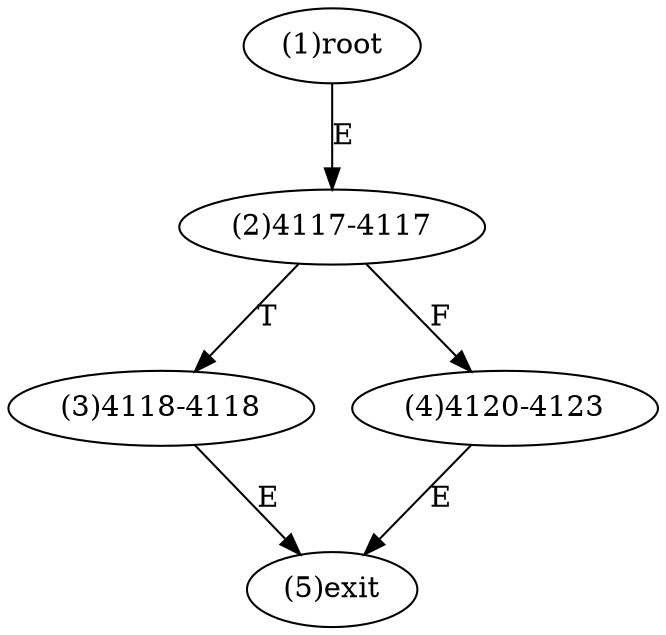 digraph "" { 
1[ label="(1)root"];
2[ label="(2)4117-4117"];
3[ label="(3)4118-4118"];
4[ label="(4)4120-4123"];
5[ label="(5)exit"];
1->2[ label="E"];
2->4[ label="F"];
2->3[ label="T"];
3->5[ label="E"];
4->5[ label="E"];
}